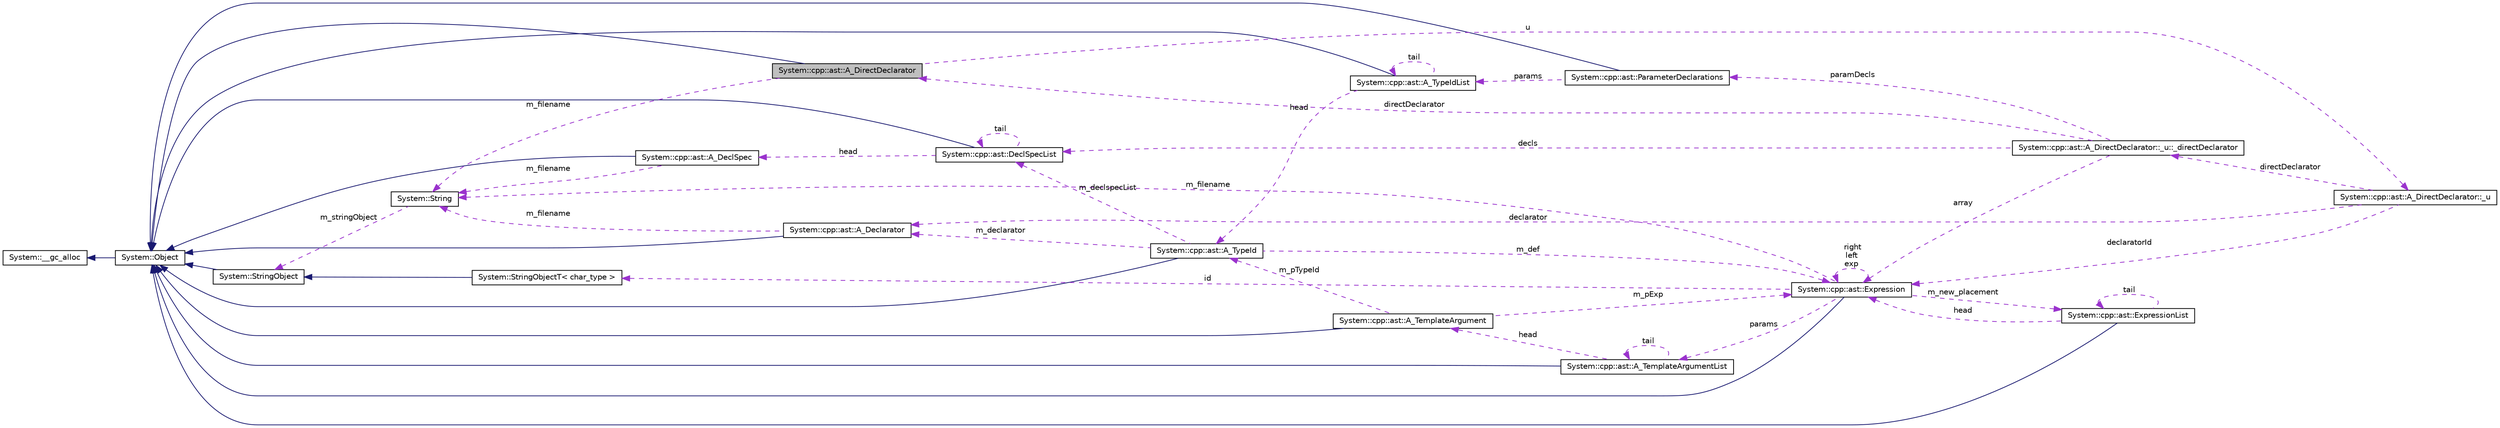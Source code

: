 digraph G
{
  edge [fontname="Helvetica",fontsize="10",labelfontname="Helvetica",labelfontsize="10"];
  node [fontname="Helvetica",fontsize="10",shape=record];
  rankdir="LR";
  Node1 [label="System::cpp::ast::A_DirectDeclarator",height=0.2,width=0.4,color="black", fillcolor="grey75", style="filled" fontcolor="black"];
  Node2 -> Node1 [dir="back",color="midnightblue",fontsize="10",style="solid",fontname="Helvetica"];
  Node2 [label="System::Object",height=0.2,width=0.4,color="black", fillcolor="white", style="filled",URL="$class_system_1_1_object.html"];
  Node3 -> Node2 [dir="back",color="midnightblue",fontsize="10",style="solid",fontname="Helvetica"];
  Node3 [label="System::__gc_alloc",height=0.2,width=0.4,color="black", fillcolor="white", style="filled",URL="$class_system_1_1____gc__alloc.html"];
  Node4 -> Node1 [dir="back",color="darkorchid3",fontsize="10",style="dashed",label=" m_filename" ,fontname="Helvetica"];
  Node4 [label="System::String",height=0.2,width=0.4,color="black", fillcolor="white", style="filled",URL="$class_system_1_1_string.html"];
  Node5 -> Node4 [dir="back",color="darkorchid3",fontsize="10",style="dashed",label=" m_stringObject" ,fontname="Helvetica"];
  Node5 [label="System::StringObject",height=0.2,width=0.4,color="black", fillcolor="white", style="filled",URL="$class_system_1_1_string_object.html"];
  Node2 -> Node5 [dir="back",color="midnightblue",fontsize="10",style="solid",fontname="Helvetica"];
  Node6 -> Node1 [dir="back",color="darkorchid3",fontsize="10",style="dashed",label=" u" ,fontname="Helvetica"];
  Node6 [label="System::cpp::ast::A_DirectDeclarator::_u",height=0.2,width=0.4,color="black", fillcolor="white", style="filled",URL="$struct_system_1_1cpp_1_1ast_1_1_a___direct_declarator_1_1__u.html"];
  Node7 -> Node6 [dir="back",color="darkorchid3",fontsize="10",style="dashed",label=" declarator" ,fontname="Helvetica"];
  Node7 [label="System::cpp::ast::A_Declarator",height=0.2,width=0.4,color="black", fillcolor="white", style="filled",URL="$class_system_1_1cpp_1_1ast_1_1_a___declarator.html"];
  Node2 -> Node7 [dir="back",color="midnightblue",fontsize="10",style="solid",fontname="Helvetica"];
  Node4 -> Node7 [dir="back",color="darkorchid3",fontsize="10",style="dashed",label=" m_filename" ,fontname="Helvetica"];
  Node8 -> Node6 [dir="back",color="darkorchid3",fontsize="10",style="dashed",label=" directDeclarator" ,fontname="Helvetica"];
  Node8 [label="System::cpp::ast::A_DirectDeclarator::_u::_directDeclarator",height=0.2,width=0.4,color="black", fillcolor="white", style="filled",URL="$struct_system_1_1cpp_1_1ast_1_1_a___direct_declarator_1_1__u_1_1__direct_declarator.html"];
  Node1 -> Node8 [dir="back",color="darkorchid3",fontsize="10",style="dashed",label=" directDeclarator" ,fontname="Helvetica"];
  Node9 -> Node8 [dir="back",color="darkorchid3",fontsize="10",style="dashed",label=" paramDecls" ,fontname="Helvetica"];
  Node9 [label="System::cpp::ast::ParameterDeclarations",height=0.2,width=0.4,color="black", fillcolor="white", style="filled",URL="$class_system_1_1cpp_1_1ast_1_1_parameter_declarations.html"];
  Node2 -> Node9 [dir="back",color="midnightblue",fontsize="10",style="solid",fontname="Helvetica"];
  Node10 -> Node9 [dir="back",color="darkorchid3",fontsize="10",style="dashed",label=" params" ,fontname="Helvetica"];
  Node10 [label="System::cpp::ast::A_TypeIdList",height=0.2,width=0.4,color="black", fillcolor="white", style="filled",URL="$class_system_1_1cpp_1_1ast_1_1_a___type_id_list.html"];
  Node2 -> Node10 [dir="back",color="midnightblue",fontsize="10",style="solid",fontname="Helvetica"];
  Node11 -> Node10 [dir="back",color="darkorchid3",fontsize="10",style="dashed",label=" head" ,fontname="Helvetica"];
  Node11 [label="System::cpp::ast::A_TypeId",height=0.2,width=0.4,color="black", fillcolor="white", style="filled",URL="$class_system_1_1cpp_1_1ast_1_1_a___type_id.html"];
  Node2 -> Node11 [dir="back",color="midnightblue",fontsize="10",style="solid",fontname="Helvetica"];
  Node12 -> Node11 [dir="back",color="darkorchid3",fontsize="10",style="dashed",label=" m_declspecList" ,fontname="Helvetica"];
  Node12 [label="System::cpp::ast::DeclSpecList",height=0.2,width=0.4,color="black", fillcolor="white", style="filled",URL="$class_system_1_1cpp_1_1ast_1_1_decl_spec_list.html"];
  Node2 -> Node12 [dir="back",color="midnightblue",fontsize="10",style="solid",fontname="Helvetica"];
  Node12 -> Node12 [dir="back",color="darkorchid3",fontsize="10",style="dashed",label=" tail" ,fontname="Helvetica"];
  Node13 -> Node12 [dir="back",color="darkorchid3",fontsize="10",style="dashed",label=" head" ,fontname="Helvetica"];
  Node13 [label="System::cpp::ast::A_DeclSpec",height=0.2,width=0.4,color="black", fillcolor="white", style="filled",URL="$class_system_1_1cpp_1_1ast_1_1_a___decl_spec.html"];
  Node2 -> Node13 [dir="back",color="midnightblue",fontsize="10",style="solid",fontname="Helvetica"];
  Node4 -> Node13 [dir="back",color="darkorchid3",fontsize="10",style="dashed",label=" m_filename" ,fontname="Helvetica"];
  Node7 -> Node11 [dir="back",color="darkorchid3",fontsize="10",style="dashed",label=" m_declarator" ,fontname="Helvetica"];
  Node14 -> Node11 [dir="back",color="darkorchid3",fontsize="10",style="dashed",label=" m_def" ,fontname="Helvetica"];
  Node14 [label="System::cpp::ast::Expression",height=0.2,width=0.4,color="black", fillcolor="white", style="filled",URL="$class_system_1_1cpp_1_1ast_1_1_expression.html"];
  Node2 -> Node14 [dir="back",color="midnightblue",fontsize="10",style="solid",fontname="Helvetica"];
  Node4 -> Node14 [dir="back",color="darkorchid3",fontsize="10",style="dashed",label=" m_filename" ,fontname="Helvetica"];
  Node15 -> Node14 [dir="back",color="darkorchid3",fontsize="10",style="dashed",label=" m_new_placement" ,fontname="Helvetica"];
  Node15 [label="System::cpp::ast::ExpressionList",height=0.2,width=0.4,color="black", fillcolor="white", style="filled",URL="$class_system_1_1cpp_1_1ast_1_1_expression_list.html"];
  Node2 -> Node15 [dir="back",color="midnightblue",fontsize="10",style="solid",fontname="Helvetica"];
  Node15 -> Node15 [dir="back",color="darkorchid3",fontsize="10",style="dashed",label=" tail" ,fontname="Helvetica"];
  Node14 -> Node15 [dir="back",color="darkorchid3",fontsize="10",style="dashed",label=" head" ,fontname="Helvetica"];
  Node14 -> Node14 [dir="back",color="darkorchid3",fontsize="10",style="dashed",label=" right\nleft\nexp" ,fontname="Helvetica"];
  Node16 -> Node14 [dir="back",color="darkorchid3",fontsize="10",style="dashed",label=" params" ,fontname="Helvetica"];
  Node16 [label="System::cpp::ast::A_TemplateArgumentList",height=0.2,width=0.4,color="black", fillcolor="white", style="filled",URL="$class_system_1_1cpp_1_1ast_1_1_a___template_argument_list.html"];
  Node2 -> Node16 [dir="back",color="midnightblue",fontsize="10",style="solid",fontname="Helvetica"];
  Node16 -> Node16 [dir="back",color="darkorchid3",fontsize="10",style="dashed",label=" tail" ,fontname="Helvetica"];
  Node17 -> Node16 [dir="back",color="darkorchid3",fontsize="10",style="dashed",label=" head" ,fontname="Helvetica"];
  Node17 [label="System::cpp::ast::A_TemplateArgument",height=0.2,width=0.4,color="black", fillcolor="white", style="filled",URL="$class_system_1_1cpp_1_1ast_1_1_a___template_argument.html"];
  Node2 -> Node17 [dir="back",color="midnightblue",fontsize="10",style="solid",fontname="Helvetica"];
  Node11 -> Node17 [dir="back",color="darkorchid3",fontsize="10",style="dashed",label=" m_pTypeId" ,fontname="Helvetica"];
  Node14 -> Node17 [dir="back",color="darkorchid3",fontsize="10",style="dashed",label=" m_pExp" ,fontname="Helvetica"];
  Node18 -> Node14 [dir="back",color="darkorchid3",fontsize="10",style="dashed",label=" id" ,fontname="Helvetica"];
  Node18 [label="System::StringObjectT\< char_type \>",height=0.2,width=0.4,color="black", fillcolor="white", style="filled",URL="$class_system_1_1_string_object_t.html"];
  Node5 -> Node18 [dir="back",color="midnightblue",fontsize="10",style="solid",fontname="Helvetica"];
  Node10 -> Node10 [dir="back",color="darkorchid3",fontsize="10",style="dashed",label=" tail" ,fontname="Helvetica"];
  Node12 -> Node8 [dir="back",color="darkorchid3",fontsize="10",style="dashed",label=" decls" ,fontname="Helvetica"];
  Node14 -> Node8 [dir="back",color="darkorchid3",fontsize="10",style="dashed",label=" array" ,fontname="Helvetica"];
  Node14 -> Node6 [dir="back",color="darkorchid3",fontsize="10",style="dashed",label=" declaratorId" ,fontname="Helvetica"];
}
